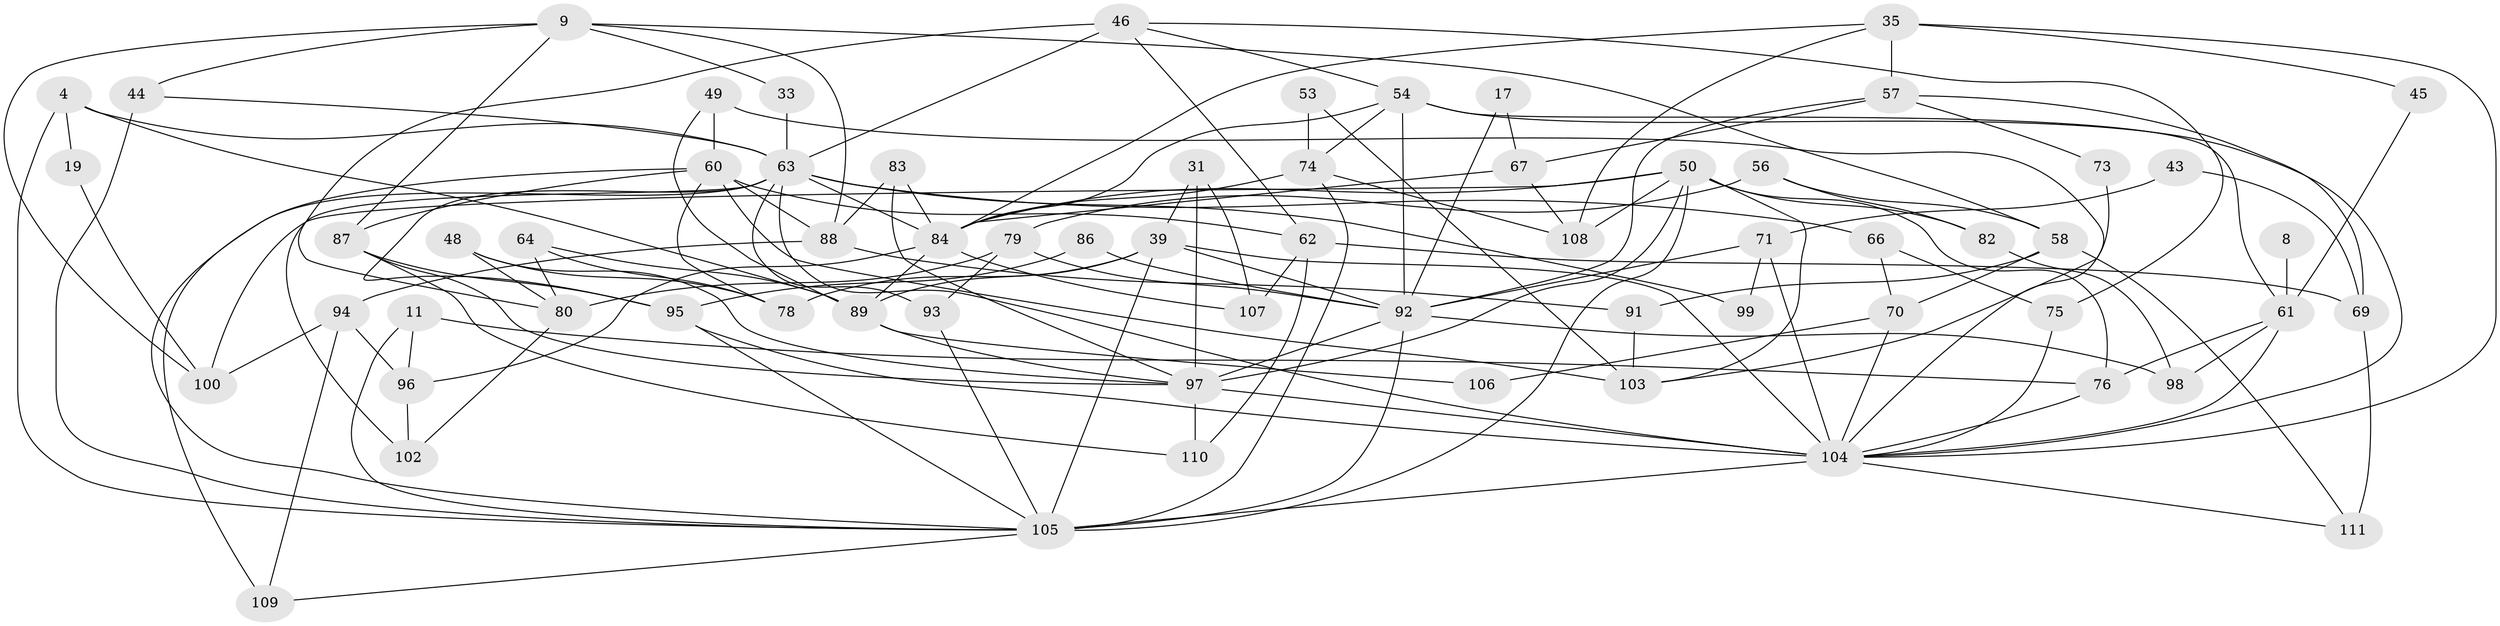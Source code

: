 // original degree distribution, {2: 0.13513513513513514, 5: 0.17117117117117117, 6: 0.06306306306306306, 4: 0.26126126126126126, 8: 0.018018018018018018, 3: 0.2882882882882883, 7: 0.06306306306306306}
// Generated by graph-tools (version 1.1) at 2025/52/03/04/25 21:52:24]
// undirected, 66 vertices, 147 edges
graph export_dot {
graph [start="1"]
  node [color=gray90,style=filled];
  4;
  8;
  9;
  11;
  17;
  19;
  31;
  33;
  35;
  39 [super="+2"];
  43;
  44;
  45;
  46 [super="+14"];
  48;
  49;
  50 [super="+13"];
  53;
  54 [super="+41+12"];
  56;
  57;
  58 [super="+7"];
  60 [super="+23"];
  61 [super="+21"];
  62 [super="+24"];
  63 [super="+10+38"];
  64;
  66;
  67;
  69;
  70;
  71 [super="+52"];
  73;
  74 [super="+40+65"];
  75;
  76;
  78;
  79;
  80;
  82;
  83;
  84 [super="+81"];
  86 [super="+68"];
  87 [super="+59"];
  88 [super="+3"];
  89 [super="+77"];
  91;
  92 [super="+72+90"];
  93;
  94 [super="+5"];
  95;
  96 [super="+85"];
  97 [super="+29+37"];
  98;
  99;
  100;
  102;
  103;
  104 [super="+55+30+34"];
  105 [super="+101+51"];
  106;
  107 [super="+25+28"];
  108;
  109;
  110;
  111;
  4 -- 63;
  4 -- 19;
  4 -- 105;
  4 -- 89;
  8 -- 61 [weight=2];
  9 -- 100;
  9 -- 44;
  9 -- 33;
  9 -- 58;
  9 -- 88 [weight=2];
  9 -- 87 [weight=2];
  11 -- 105;
  11 -- 76;
  11 -- 96;
  17 -- 67;
  17 -- 92;
  19 -- 100;
  31 -- 39;
  31 -- 97;
  31 -- 107;
  33 -- 63;
  35 -- 57;
  35 -- 84;
  35 -- 45;
  35 -- 108;
  35 -- 104;
  39 -- 104 [weight=2];
  39 -- 89 [weight=2];
  39 -- 78;
  39 -- 92;
  39 -- 105;
  43 -- 69;
  43 -- 71;
  44 -- 105;
  44 -- 63;
  45 -- 61;
  46 -- 80;
  46 -- 63 [weight=2];
  46 -- 75;
  46 -- 54;
  46 -- 62;
  48 -- 80;
  48 -- 78;
  48 -- 97;
  49 -- 60;
  49 -- 104;
  49 -- 89;
  50 -- 76;
  50 -- 82;
  50 -- 100;
  50 -- 103;
  50 -- 84;
  50 -- 97 [weight=2];
  50 -- 108;
  50 -- 105;
  53 -- 103;
  53 -- 74 [weight=2];
  54 -- 61;
  54 -- 92 [weight=3];
  54 -- 74;
  54 -- 104 [weight=2];
  54 -- 84;
  56 -- 79;
  56 -- 82;
  56 -- 58;
  57 -- 92;
  57 -- 67;
  57 -- 69;
  57 -- 73;
  58 -- 91 [weight=2];
  58 -- 111;
  58 -- 70;
  60 -- 78;
  60 -- 103;
  60 -- 88;
  60 -- 105;
  60 -- 87;
  60 -- 62;
  61 -- 76 [weight=2];
  61 -- 98;
  61 -- 104;
  62 -- 110;
  62 -- 69;
  62 -- 107 [weight=2];
  63 -- 66 [weight=3];
  63 -- 99;
  63 -- 109;
  63 -- 104;
  63 -- 102;
  63 -- 84;
  63 -- 93;
  63 -- 95;
  64 -- 78;
  64 -- 80;
  64 -- 89;
  66 -- 70;
  66 -- 75;
  67 -- 108;
  67 -- 84;
  69 -- 111;
  70 -- 106;
  70 -- 104;
  71 -- 104;
  71 -- 92 [weight=4];
  71 -- 99;
  73 -- 103;
  74 -- 108;
  74 -- 84 [weight=2];
  74 -- 105;
  75 -- 104;
  76 -- 104;
  79 -- 80;
  79 -- 92;
  79 -- 93;
  80 -- 102;
  82 -- 98;
  83 -- 84;
  83 -- 88;
  83 -- 97;
  84 -- 96 [weight=2];
  84 -- 107;
  84 -- 89;
  86 -- 95 [weight=2];
  86 -- 92;
  87 -- 95 [weight=2];
  87 -- 110;
  87 -- 97;
  88 -- 91;
  88 -- 94;
  89 -- 97 [weight=3];
  89 -- 106;
  91 -- 103;
  92 -- 98;
  92 -- 105 [weight=3];
  92 -- 97;
  93 -- 105;
  94 -- 96 [weight=2];
  94 -- 109;
  94 -- 100;
  95 -- 105;
  95 -- 104;
  96 -- 102;
  97 -- 110;
  97 -- 104 [weight=3];
  104 -- 111;
  104 -- 105;
  105 -- 109;
}
